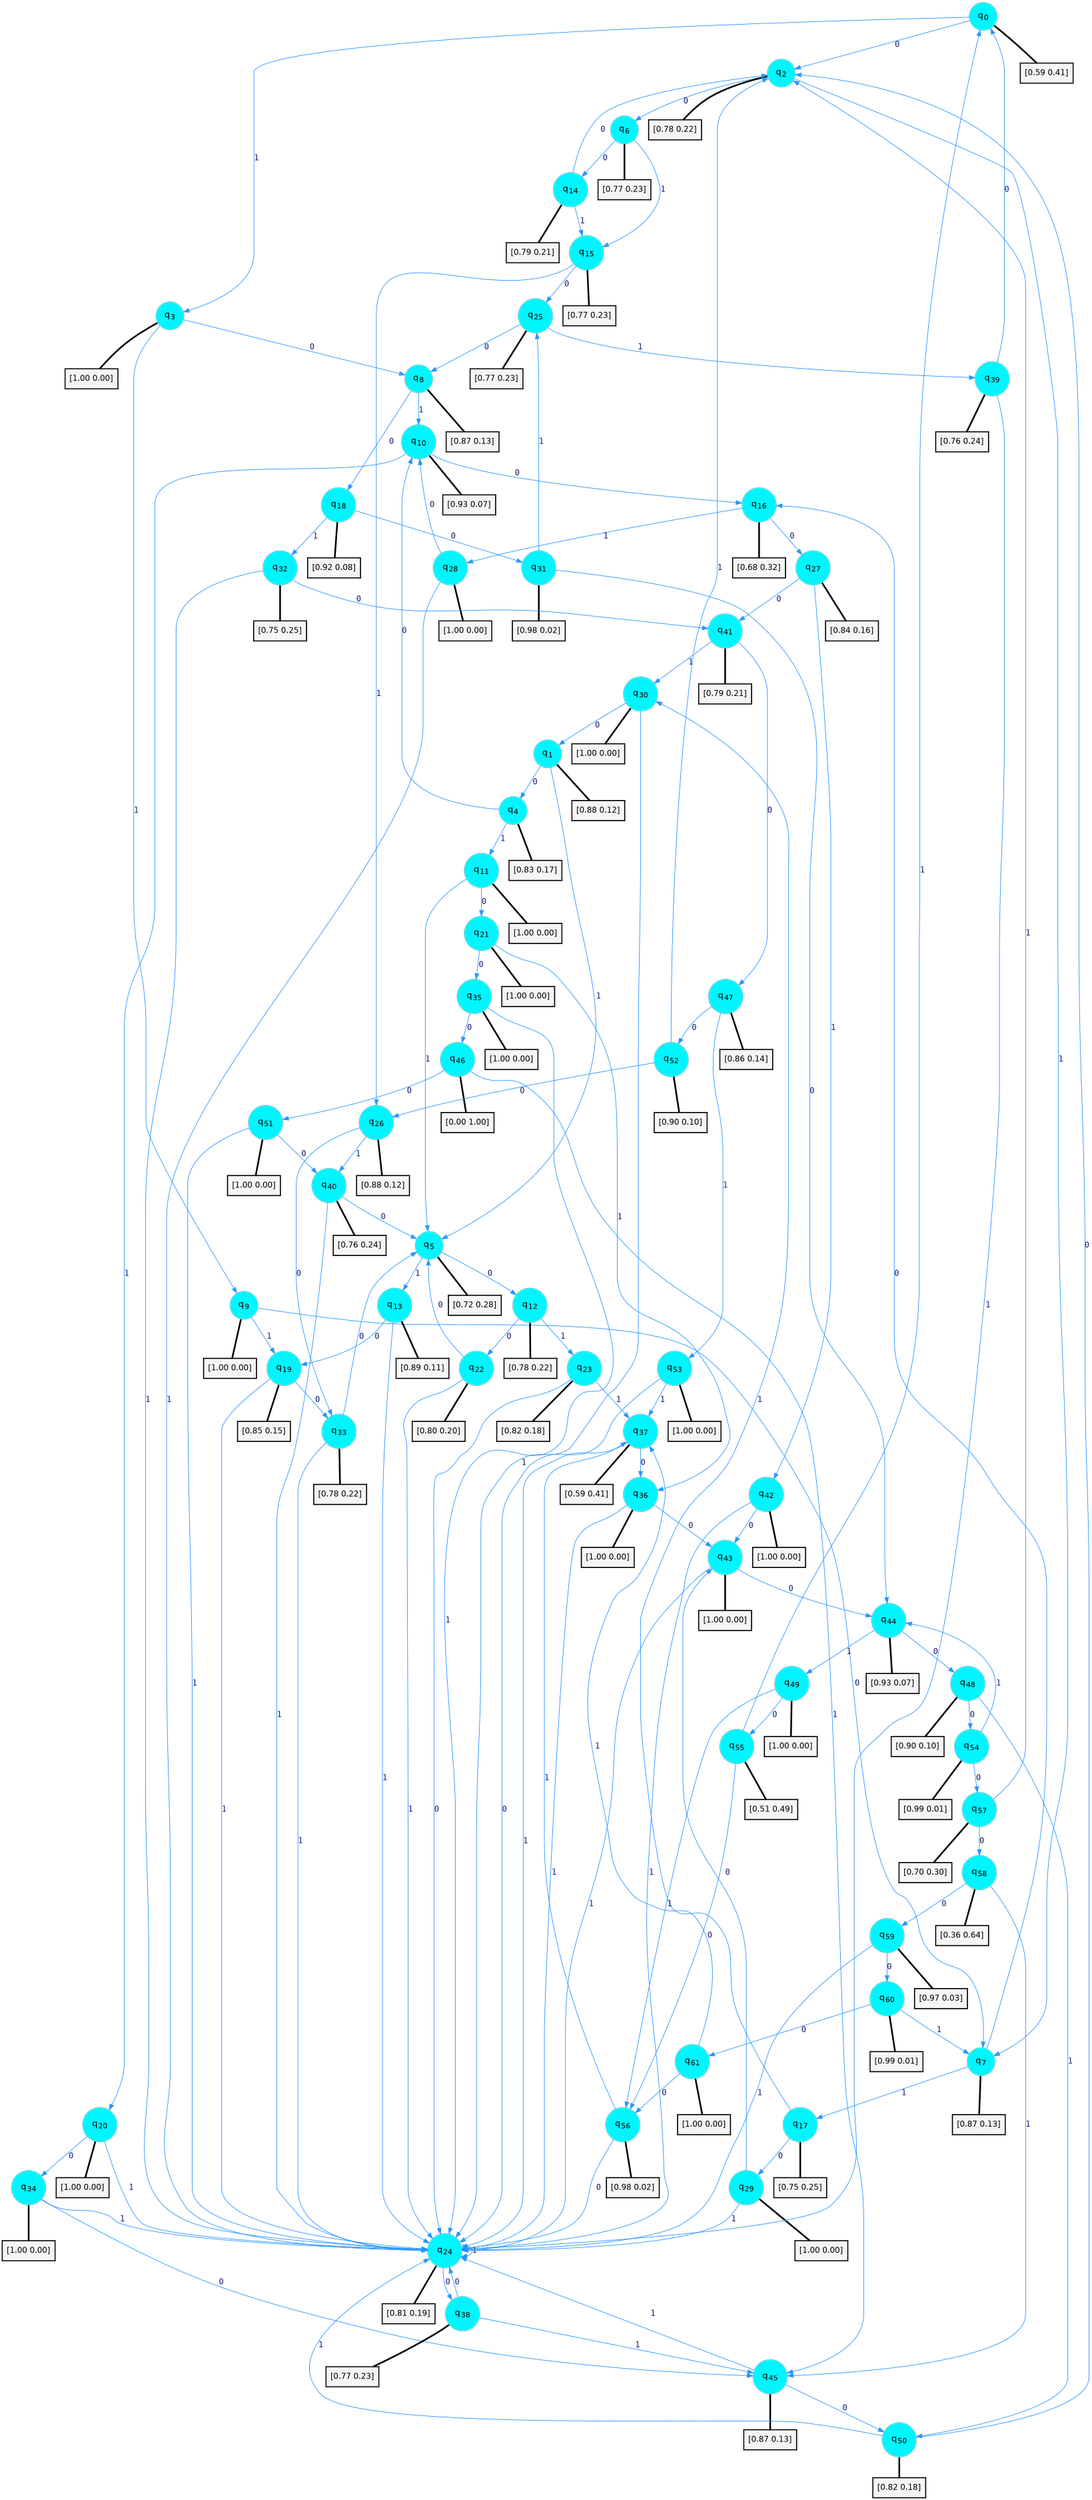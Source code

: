 digraph G {
graph [
bgcolor=transparent, dpi=300, rankdir=TD, size="40,25"];
node [
color=gray, fillcolor=turquoise1, fontcolor=black, fontname=Helvetica, fontsize=16, fontweight=bold, shape=circle, style=filled];
edge [
arrowsize=1, color=dodgerblue1, fontcolor=midnightblue, fontname=courier, fontweight=bold, penwidth=1, style=solid, weight=20];
0[label=<q<SUB>0</SUB>>];
1[label=<q<SUB>1</SUB>>];
2[label=<q<SUB>2</SUB>>];
3[label=<q<SUB>3</SUB>>];
4[label=<q<SUB>4</SUB>>];
5[label=<q<SUB>5</SUB>>];
6[label=<q<SUB>6</SUB>>];
7[label=<q<SUB>7</SUB>>];
8[label=<q<SUB>8</SUB>>];
9[label=<q<SUB>9</SUB>>];
10[label=<q<SUB>10</SUB>>];
11[label=<q<SUB>11</SUB>>];
12[label=<q<SUB>12</SUB>>];
13[label=<q<SUB>13</SUB>>];
14[label=<q<SUB>14</SUB>>];
15[label=<q<SUB>15</SUB>>];
16[label=<q<SUB>16</SUB>>];
17[label=<q<SUB>17</SUB>>];
18[label=<q<SUB>18</SUB>>];
19[label=<q<SUB>19</SUB>>];
20[label=<q<SUB>20</SUB>>];
21[label=<q<SUB>21</SUB>>];
22[label=<q<SUB>22</SUB>>];
23[label=<q<SUB>23</SUB>>];
24[label=<q<SUB>24</SUB>>];
25[label=<q<SUB>25</SUB>>];
26[label=<q<SUB>26</SUB>>];
27[label=<q<SUB>27</SUB>>];
28[label=<q<SUB>28</SUB>>];
29[label=<q<SUB>29</SUB>>];
30[label=<q<SUB>30</SUB>>];
31[label=<q<SUB>31</SUB>>];
32[label=<q<SUB>32</SUB>>];
33[label=<q<SUB>33</SUB>>];
34[label=<q<SUB>34</SUB>>];
35[label=<q<SUB>35</SUB>>];
36[label=<q<SUB>36</SUB>>];
37[label=<q<SUB>37</SUB>>];
38[label=<q<SUB>38</SUB>>];
39[label=<q<SUB>39</SUB>>];
40[label=<q<SUB>40</SUB>>];
41[label=<q<SUB>41</SUB>>];
42[label=<q<SUB>42</SUB>>];
43[label=<q<SUB>43</SUB>>];
44[label=<q<SUB>44</SUB>>];
45[label=<q<SUB>45</SUB>>];
46[label=<q<SUB>46</SUB>>];
47[label=<q<SUB>47</SUB>>];
48[label=<q<SUB>48</SUB>>];
49[label=<q<SUB>49</SUB>>];
50[label=<q<SUB>50</SUB>>];
51[label=<q<SUB>51</SUB>>];
52[label=<q<SUB>52</SUB>>];
53[label=<q<SUB>53</SUB>>];
54[label=<q<SUB>54</SUB>>];
55[label=<q<SUB>55</SUB>>];
56[label=<q<SUB>56</SUB>>];
57[label=<q<SUB>57</SUB>>];
58[label=<q<SUB>58</SUB>>];
59[label=<q<SUB>59</SUB>>];
60[label=<q<SUB>60</SUB>>];
61[label=<q<SUB>61</SUB>>];
62[label="[0.59 0.41]", shape=box,fontcolor=black, fontname=Helvetica, fontsize=14, penwidth=2, fillcolor=whitesmoke,color=black];
63[label="[0.88 0.12]", shape=box,fontcolor=black, fontname=Helvetica, fontsize=14, penwidth=2, fillcolor=whitesmoke,color=black];
64[label="[0.78 0.22]", shape=box,fontcolor=black, fontname=Helvetica, fontsize=14, penwidth=2, fillcolor=whitesmoke,color=black];
65[label="[1.00 0.00]", shape=box,fontcolor=black, fontname=Helvetica, fontsize=14, penwidth=2, fillcolor=whitesmoke,color=black];
66[label="[0.83 0.17]", shape=box,fontcolor=black, fontname=Helvetica, fontsize=14, penwidth=2, fillcolor=whitesmoke,color=black];
67[label="[0.72 0.28]", shape=box,fontcolor=black, fontname=Helvetica, fontsize=14, penwidth=2, fillcolor=whitesmoke,color=black];
68[label="[0.77 0.23]", shape=box,fontcolor=black, fontname=Helvetica, fontsize=14, penwidth=2, fillcolor=whitesmoke,color=black];
69[label="[0.87 0.13]", shape=box,fontcolor=black, fontname=Helvetica, fontsize=14, penwidth=2, fillcolor=whitesmoke,color=black];
70[label="[0.87 0.13]", shape=box,fontcolor=black, fontname=Helvetica, fontsize=14, penwidth=2, fillcolor=whitesmoke,color=black];
71[label="[1.00 0.00]", shape=box,fontcolor=black, fontname=Helvetica, fontsize=14, penwidth=2, fillcolor=whitesmoke,color=black];
72[label="[0.93 0.07]", shape=box,fontcolor=black, fontname=Helvetica, fontsize=14, penwidth=2, fillcolor=whitesmoke,color=black];
73[label="[1.00 0.00]", shape=box,fontcolor=black, fontname=Helvetica, fontsize=14, penwidth=2, fillcolor=whitesmoke,color=black];
74[label="[0.78 0.22]", shape=box,fontcolor=black, fontname=Helvetica, fontsize=14, penwidth=2, fillcolor=whitesmoke,color=black];
75[label="[0.89 0.11]", shape=box,fontcolor=black, fontname=Helvetica, fontsize=14, penwidth=2, fillcolor=whitesmoke,color=black];
76[label="[0.79 0.21]", shape=box,fontcolor=black, fontname=Helvetica, fontsize=14, penwidth=2, fillcolor=whitesmoke,color=black];
77[label="[0.77 0.23]", shape=box,fontcolor=black, fontname=Helvetica, fontsize=14, penwidth=2, fillcolor=whitesmoke,color=black];
78[label="[0.68 0.32]", shape=box,fontcolor=black, fontname=Helvetica, fontsize=14, penwidth=2, fillcolor=whitesmoke,color=black];
79[label="[0.75 0.25]", shape=box,fontcolor=black, fontname=Helvetica, fontsize=14, penwidth=2, fillcolor=whitesmoke,color=black];
80[label="[0.92 0.08]", shape=box,fontcolor=black, fontname=Helvetica, fontsize=14, penwidth=2, fillcolor=whitesmoke,color=black];
81[label="[0.85 0.15]", shape=box,fontcolor=black, fontname=Helvetica, fontsize=14, penwidth=2, fillcolor=whitesmoke,color=black];
82[label="[1.00 0.00]", shape=box,fontcolor=black, fontname=Helvetica, fontsize=14, penwidth=2, fillcolor=whitesmoke,color=black];
83[label="[1.00 0.00]", shape=box,fontcolor=black, fontname=Helvetica, fontsize=14, penwidth=2, fillcolor=whitesmoke,color=black];
84[label="[0.80 0.20]", shape=box,fontcolor=black, fontname=Helvetica, fontsize=14, penwidth=2, fillcolor=whitesmoke,color=black];
85[label="[0.82 0.18]", shape=box,fontcolor=black, fontname=Helvetica, fontsize=14, penwidth=2, fillcolor=whitesmoke,color=black];
86[label="[0.81 0.19]", shape=box,fontcolor=black, fontname=Helvetica, fontsize=14, penwidth=2, fillcolor=whitesmoke,color=black];
87[label="[0.77 0.23]", shape=box,fontcolor=black, fontname=Helvetica, fontsize=14, penwidth=2, fillcolor=whitesmoke,color=black];
88[label="[0.88 0.12]", shape=box,fontcolor=black, fontname=Helvetica, fontsize=14, penwidth=2, fillcolor=whitesmoke,color=black];
89[label="[0.84 0.16]", shape=box,fontcolor=black, fontname=Helvetica, fontsize=14, penwidth=2, fillcolor=whitesmoke,color=black];
90[label="[1.00 0.00]", shape=box,fontcolor=black, fontname=Helvetica, fontsize=14, penwidth=2, fillcolor=whitesmoke,color=black];
91[label="[1.00 0.00]", shape=box,fontcolor=black, fontname=Helvetica, fontsize=14, penwidth=2, fillcolor=whitesmoke,color=black];
92[label="[1.00 0.00]", shape=box,fontcolor=black, fontname=Helvetica, fontsize=14, penwidth=2, fillcolor=whitesmoke,color=black];
93[label="[0.98 0.02]", shape=box,fontcolor=black, fontname=Helvetica, fontsize=14, penwidth=2, fillcolor=whitesmoke,color=black];
94[label="[0.75 0.25]", shape=box,fontcolor=black, fontname=Helvetica, fontsize=14, penwidth=2, fillcolor=whitesmoke,color=black];
95[label="[0.78 0.22]", shape=box,fontcolor=black, fontname=Helvetica, fontsize=14, penwidth=2, fillcolor=whitesmoke,color=black];
96[label="[1.00 0.00]", shape=box,fontcolor=black, fontname=Helvetica, fontsize=14, penwidth=2, fillcolor=whitesmoke,color=black];
97[label="[1.00 0.00]", shape=box,fontcolor=black, fontname=Helvetica, fontsize=14, penwidth=2, fillcolor=whitesmoke,color=black];
98[label="[1.00 0.00]", shape=box,fontcolor=black, fontname=Helvetica, fontsize=14, penwidth=2, fillcolor=whitesmoke,color=black];
99[label="[0.59 0.41]", shape=box,fontcolor=black, fontname=Helvetica, fontsize=14, penwidth=2, fillcolor=whitesmoke,color=black];
100[label="[0.77 0.23]", shape=box,fontcolor=black, fontname=Helvetica, fontsize=14, penwidth=2, fillcolor=whitesmoke,color=black];
101[label="[0.76 0.24]", shape=box,fontcolor=black, fontname=Helvetica, fontsize=14, penwidth=2, fillcolor=whitesmoke,color=black];
102[label="[0.76 0.24]", shape=box,fontcolor=black, fontname=Helvetica, fontsize=14, penwidth=2, fillcolor=whitesmoke,color=black];
103[label="[0.79 0.21]", shape=box,fontcolor=black, fontname=Helvetica, fontsize=14, penwidth=2, fillcolor=whitesmoke,color=black];
104[label="[1.00 0.00]", shape=box,fontcolor=black, fontname=Helvetica, fontsize=14, penwidth=2, fillcolor=whitesmoke,color=black];
105[label="[1.00 0.00]", shape=box,fontcolor=black, fontname=Helvetica, fontsize=14, penwidth=2, fillcolor=whitesmoke,color=black];
106[label="[0.93 0.07]", shape=box,fontcolor=black, fontname=Helvetica, fontsize=14, penwidth=2, fillcolor=whitesmoke,color=black];
107[label="[0.87 0.13]", shape=box,fontcolor=black, fontname=Helvetica, fontsize=14, penwidth=2, fillcolor=whitesmoke,color=black];
108[label="[0.00 1.00]", shape=box,fontcolor=black, fontname=Helvetica, fontsize=14, penwidth=2, fillcolor=whitesmoke,color=black];
109[label="[0.86 0.14]", shape=box,fontcolor=black, fontname=Helvetica, fontsize=14, penwidth=2, fillcolor=whitesmoke,color=black];
110[label="[0.90 0.10]", shape=box,fontcolor=black, fontname=Helvetica, fontsize=14, penwidth=2, fillcolor=whitesmoke,color=black];
111[label="[1.00 0.00]", shape=box,fontcolor=black, fontname=Helvetica, fontsize=14, penwidth=2, fillcolor=whitesmoke,color=black];
112[label="[0.82 0.18]", shape=box,fontcolor=black, fontname=Helvetica, fontsize=14, penwidth=2, fillcolor=whitesmoke,color=black];
113[label="[1.00 0.00]", shape=box,fontcolor=black, fontname=Helvetica, fontsize=14, penwidth=2, fillcolor=whitesmoke,color=black];
114[label="[0.90 0.10]", shape=box,fontcolor=black, fontname=Helvetica, fontsize=14, penwidth=2, fillcolor=whitesmoke,color=black];
115[label="[1.00 0.00]", shape=box,fontcolor=black, fontname=Helvetica, fontsize=14, penwidth=2, fillcolor=whitesmoke,color=black];
116[label="[0.99 0.01]", shape=box,fontcolor=black, fontname=Helvetica, fontsize=14, penwidth=2, fillcolor=whitesmoke,color=black];
117[label="[0.51 0.49]", shape=box,fontcolor=black, fontname=Helvetica, fontsize=14, penwidth=2, fillcolor=whitesmoke,color=black];
118[label="[0.98 0.02]", shape=box,fontcolor=black, fontname=Helvetica, fontsize=14, penwidth=2, fillcolor=whitesmoke,color=black];
119[label="[0.70 0.30]", shape=box,fontcolor=black, fontname=Helvetica, fontsize=14, penwidth=2, fillcolor=whitesmoke,color=black];
120[label="[0.36 0.64]", shape=box,fontcolor=black, fontname=Helvetica, fontsize=14, penwidth=2, fillcolor=whitesmoke,color=black];
121[label="[0.97 0.03]", shape=box,fontcolor=black, fontname=Helvetica, fontsize=14, penwidth=2, fillcolor=whitesmoke,color=black];
122[label="[0.99 0.01]", shape=box,fontcolor=black, fontname=Helvetica, fontsize=14, penwidth=2, fillcolor=whitesmoke,color=black];
123[label="[1.00 0.00]", shape=box,fontcolor=black, fontname=Helvetica, fontsize=14, penwidth=2, fillcolor=whitesmoke,color=black];
0->2 [label=0];
0->3 [label=1];
0->62 [arrowhead=none, penwidth=3,color=black];
1->4 [label=0];
1->5 [label=1];
1->63 [arrowhead=none, penwidth=3,color=black];
2->6 [label=0];
2->7 [label=1];
2->64 [arrowhead=none, penwidth=3,color=black];
3->8 [label=0];
3->9 [label=1];
3->65 [arrowhead=none, penwidth=3,color=black];
4->10 [label=0];
4->11 [label=1];
4->66 [arrowhead=none, penwidth=3,color=black];
5->12 [label=0];
5->13 [label=1];
5->67 [arrowhead=none, penwidth=3,color=black];
6->14 [label=0];
6->15 [label=1];
6->68 [arrowhead=none, penwidth=3,color=black];
7->16 [label=0];
7->17 [label=1];
7->69 [arrowhead=none, penwidth=3,color=black];
8->18 [label=0];
8->10 [label=1];
8->70 [arrowhead=none, penwidth=3,color=black];
9->7 [label=0];
9->19 [label=1];
9->71 [arrowhead=none, penwidth=3,color=black];
10->16 [label=0];
10->20 [label=1];
10->72 [arrowhead=none, penwidth=3,color=black];
11->21 [label=0];
11->5 [label=1];
11->73 [arrowhead=none, penwidth=3,color=black];
12->22 [label=0];
12->23 [label=1];
12->74 [arrowhead=none, penwidth=3,color=black];
13->19 [label=0];
13->24 [label=1];
13->75 [arrowhead=none, penwidth=3,color=black];
14->2 [label=0];
14->15 [label=1];
14->76 [arrowhead=none, penwidth=3,color=black];
15->25 [label=0];
15->26 [label=1];
15->77 [arrowhead=none, penwidth=3,color=black];
16->27 [label=0];
16->28 [label=1];
16->78 [arrowhead=none, penwidth=3,color=black];
17->29 [label=0];
17->30 [label=1];
17->79 [arrowhead=none, penwidth=3,color=black];
18->31 [label=0];
18->32 [label=1];
18->80 [arrowhead=none, penwidth=3,color=black];
19->33 [label=0];
19->24 [label=1];
19->81 [arrowhead=none, penwidth=3,color=black];
20->34 [label=0];
20->24 [label=1];
20->82 [arrowhead=none, penwidth=3,color=black];
21->35 [label=0];
21->36 [label=1];
21->83 [arrowhead=none, penwidth=3,color=black];
22->5 [label=0];
22->24 [label=1];
22->84 [arrowhead=none, penwidth=3,color=black];
23->24 [label=0];
23->37 [label=1];
23->85 [arrowhead=none, penwidth=3,color=black];
24->38 [label=0];
24->24 [label=1];
24->86 [arrowhead=none, penwidth=3,color=black];
25->8 [label=0];
25->39 [label=1];
25->87 [arrowhead=none, penwidth=3,color=black];
26->33 [label=0];
26->40 [label=1];
26->88 [arrowhead=none, penwidth=3,color=black];
27->41 [label=0];
27->42 [label=1];
27->89 [arrowhead=none, penwidth=3,color=black];
28->10 [label=0];
28->24 [label=1];
28->90 [arrowhead=none, penwidth=3,color=black];
29->43 [label=0];
29->24 [label=1];
29->91 [arrowhead=none, penwidth=3,color=black];
30->1 [label=0];
30->24 [label=1];
30->92 [arrowhead=none, penwidth=3,color=black];
31->44 [label=0];
31->25 [label=1];
31->93 [arrowhead=none, penwidth=3,color=black];
32->41 [label=0];
32->24 [label=1];
32->94 [arrowhead=none, penwidth=3,color=black];
33->5 [label=0];
33->24 [label=1];
33->95 [arrowhead=none, penwidth=3,color=black];
34->45 [label=0];
34->24 [label=1];
34->96 [arrowhead=none, penwidth=3,color=black];
35->46 [label=0];
35->24 [label=1];
35->97 [arrowhead=none, penwidth=3,color=black];
36->43 [label=0];
36->24 [label=1];
36->98 [arrowhead=none, penwidth=3,color=black];
37->36 [label=0];
37->24 [label=1];
37->99 [arrowhead=none, penwidth=3,color=black];
38->24 [label=0];
38->45 [label=1];
38->100 [arrowhead=none, penwidth=3,color=black];
39->0 [label=0];
39->24 [label=1];
39->101 [arrowhead=none, penwidth=3,color=black];
40->5 [label=0];
40->24 [label=1];
40->102 [arrowhead=none, penwidth=3,color=black];
41->47 [label=0];
41->30 [label=1];
41->103 [arrowhead=none, penwidth=3,color=black];
42->43 [label=0];
42->24 [label=1];
42->104 [arrowhead=none, penwidth=3,color=black];
43->44 [label=0];
43->24 [label=1];
43->105 [arrowhead=none, penwidth=3,color=black];
44->48 [label=0];
44->49 [label=1];
44->106 [arrowhead=none, penwidth=3,color=black];
45->50 [label=0];
45->24 [label=1];
45->107 [arrowhead=none, penwidth=3,color=black];
46->51 [label=0];
46->45 [label=1];
46->108 [arrowhead=none, penwidth=3,color=black];
47->52 [label=0];
47->53 [label=1];
47->109 [arrowhead=none, penwidth=3,color=black];
48->54 [label=0];
48->50 [label=1];
48->110 [arrowhead=none, penwidth=3,color=black];
49->55 [label=0];
49->56 [label=1];
49->111 [arrowhead=none, penwidth=3,color=black];
50->2 [label=0];
50->24 [label=1];
50->112 [arrowhead=none, penwidth=3,color=black];
51->40 [label=0];
51->24 [label=1];
51->113 [arrowhead=none, penwidth=3,color=black];
52->26 [label=0];
52->2 [label=1];
52->114 [arrowhead=none, penwidth=3,color=black];
53->24 [label=0];
53->37 [label=1];
53->115 [arrowhead=none, penwidth=3,color=black];
54->57 [label=0];
54->44 [label=1];
54->116 [arrowhead=none, penwidth=3,color=black];
55->56 [label=0];
55->0 [label=1];
55->117 [arrowhead=none, penwidth=3,color=black];
56->24 [label=0];
56->37 [label=1];
56->118 [arrowhead=none, penwidth=3,color=black];
57->58 [label=0];
57->2 [label=1];
57->119 [arrowhead=none, penwidth=3,color=black];
58->59 [label=0];
58->45 [label=1];
58->120 [arrowhead=none, penwidth=3,color=black];
59->60 [label=0];
59->24 [label=1];
59->121 [arrowhead=none, penwidth=3,color=black];
60->61 [label=0];
60->7 [label=1];
60->122 [arrowhead=none, penwidth=3,color=black];
61->56 [label=0];
61->37 [label=1];
61->123 [arrowhead=none, penwidth=3,color=black];
}
